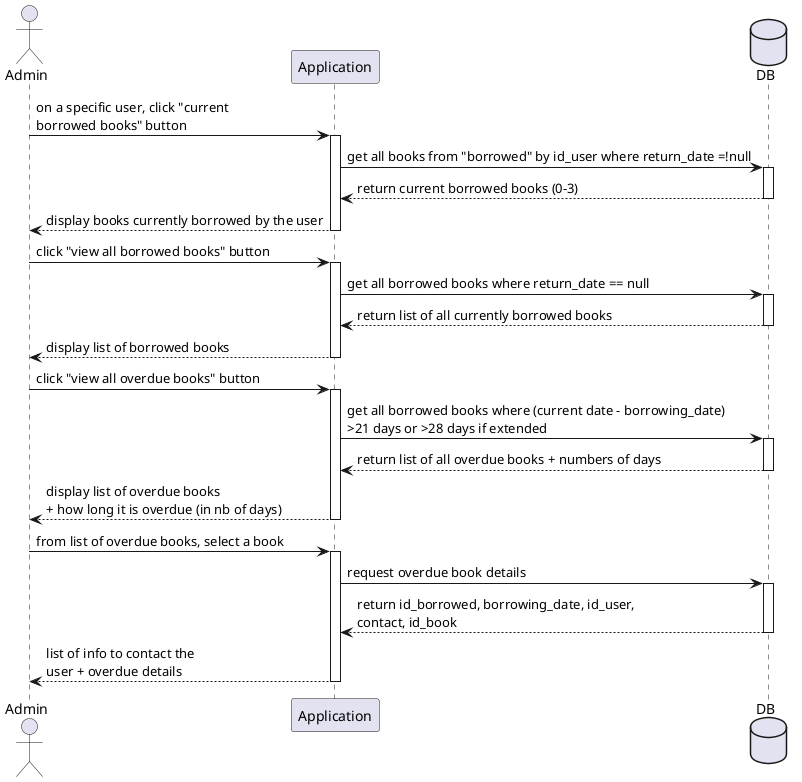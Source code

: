 @startuml admin_sequence
actor Admin as ad
participant Application as app
database DB as db

    ad -> app ++ : on a specific user, click "current\nborrowed books" button
    app -> db ++ : get all books from "borrowed" by id_user where return_date =!null
    return return current borrowed books (0-3)
    return display books currently borrowed by the user


    ad -> app ++ : click "view all borrowed books" button
    app -> db ++ : get all borrowed books where return_date == null
    return return list of all currently borrowed books
    return display list of borrowed books

    ad -> app ++ : click "view all overdue books" button
    app -> db ++ : get all borrowed books where (current date - borrowing_date)\n>21 days or >28 days if extended
    return return list of all overdue books + numbers of days
    return display list of overdue books\n+ how long it is overdue (in nb of days)


    ad -> app ++ : from list of overdue books, select a book
    app -> db ++ : request overdue book details
    return return id_borrowed, borrowing_date, id_user, \ncontact, id_book
    return list of info to contact the\nuser + overdue details

@enduml